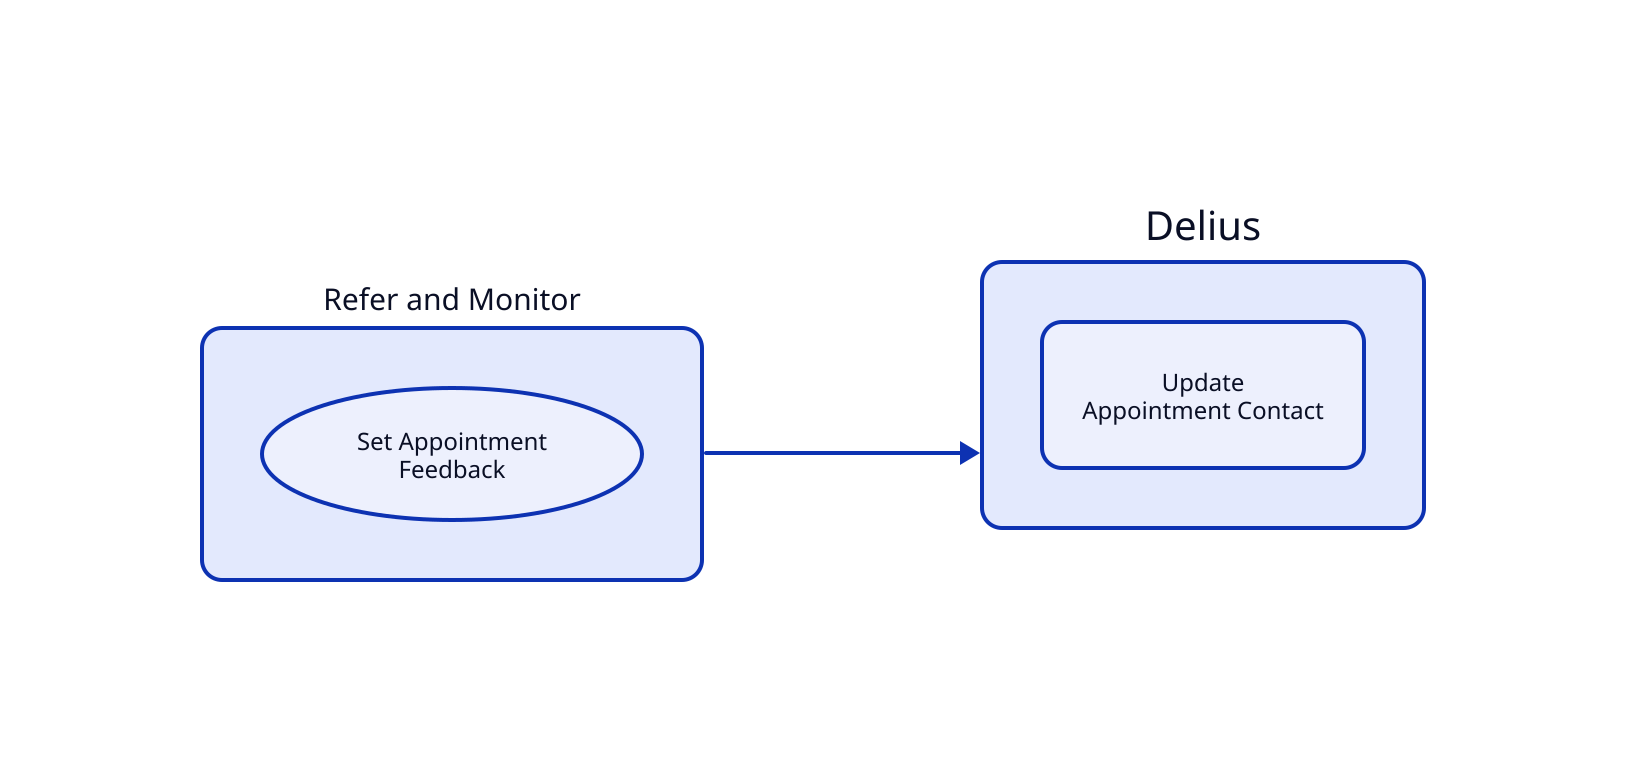 # Refer and Monitor Workflow: Set Appointment Feedback

direction: right

style {
  fill: "#ffffff"
}

# What triggers the workflow?
refer_and_monitor: Refer and Monitor  {
     style.font-size: 15
     update_randm: Set Appointment\nFeedback {
         shape: oval
     }
}

# What happens in Delius?
delius: Delius {
    style {
        font-size: 20
    }

    d_update_contact: Update\nAppointment Contact
}

refer_and_monitor -> delius

*.style.border-radius: 10
*.*.style.border-radius: 10
*.*.style.stroke-width: 2
*.*.style.font-size: 12
